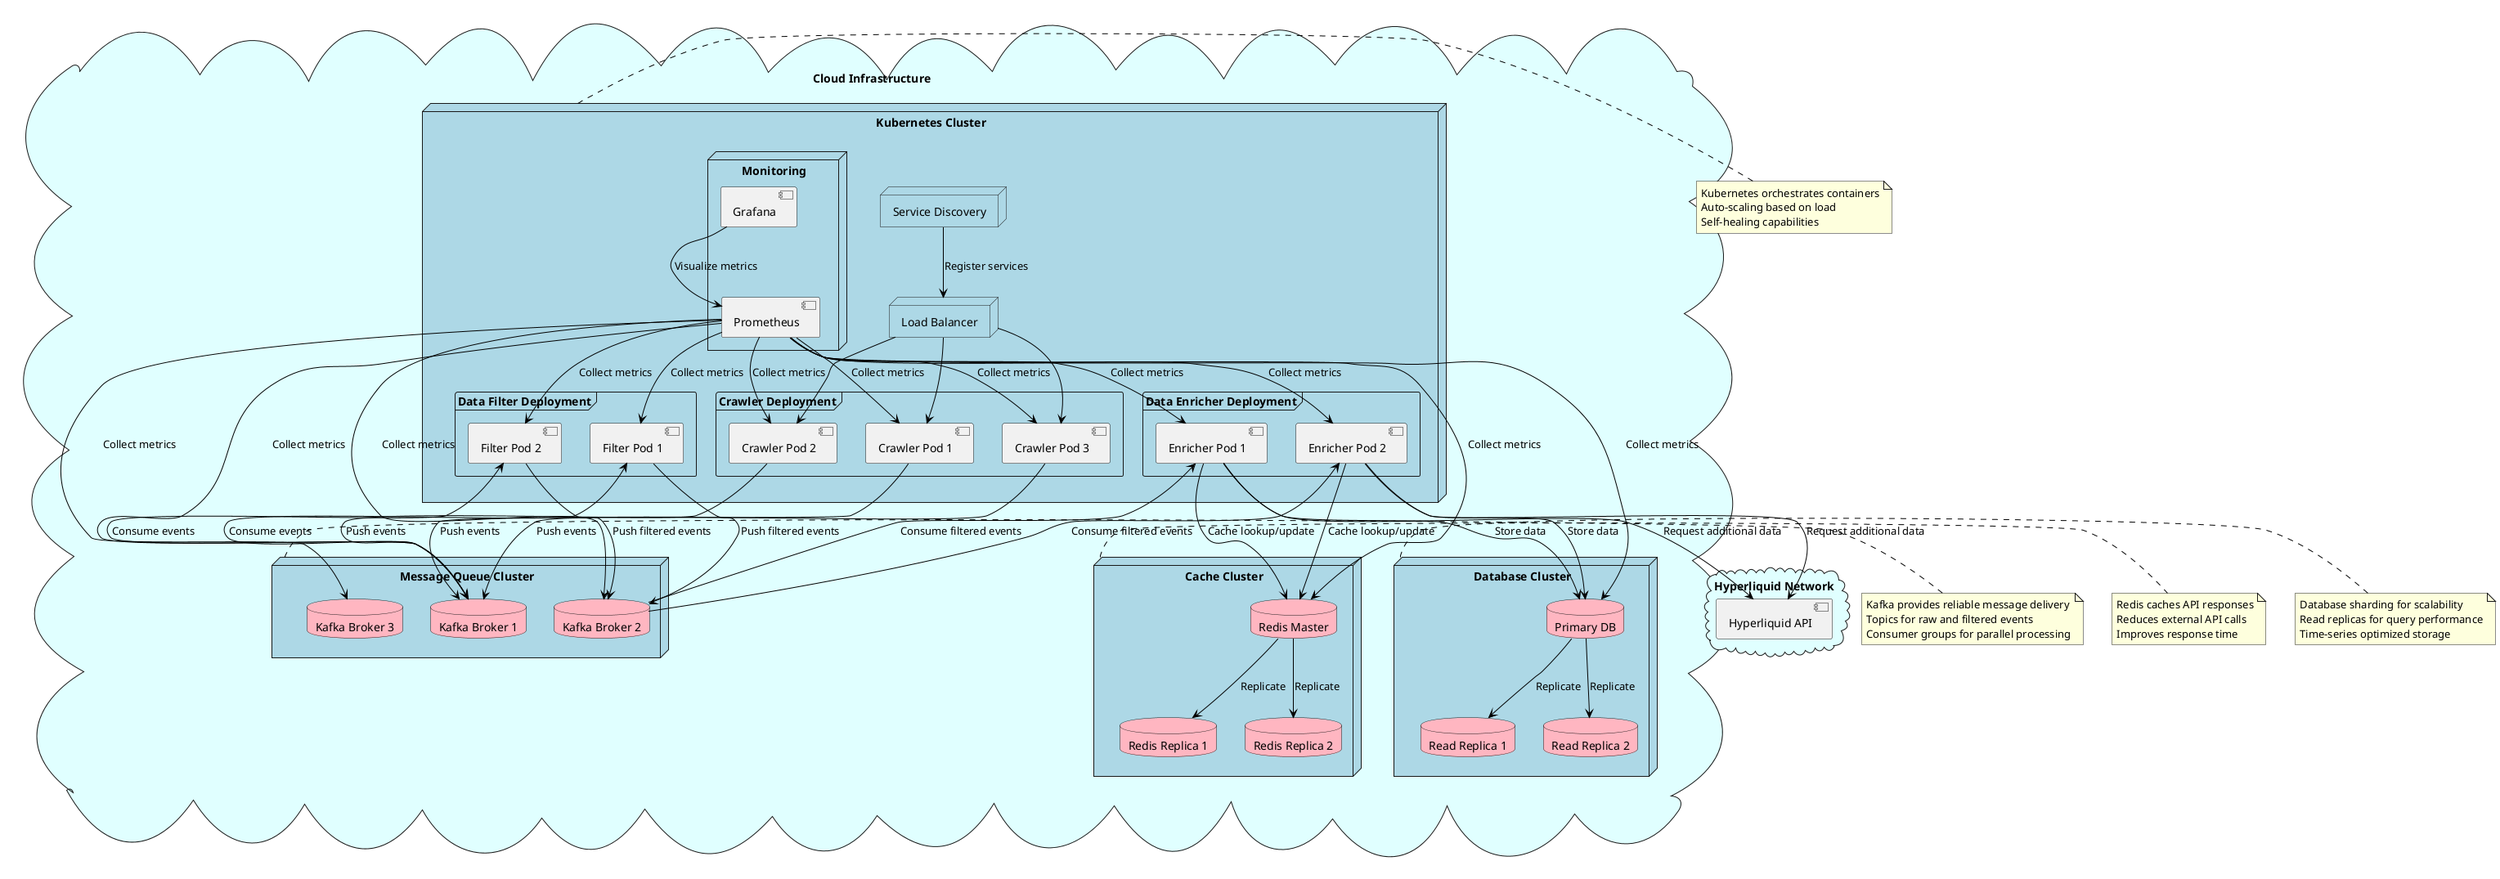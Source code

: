 @startuml Hyperliquid Event Crawl System - Deployment Diagram

' Style
skinparam {
    NodeBackgroundColor LightBlue
    DatabaseBackgroundColor LightPink
    CloudBackgroundColor LightCyan
    ArrowColor Black
    BorderColor Gray
}

' Cloud Infrastructure
cloud "Cloud Infrastructure" {
    node "Kubernetes Cluster" as K8s {
        frame "Crawler Deployment" {
            [Crawler Pod 1] as CP1
            [Crawler Pod 2] as CP2
            [Crawler Pod 3] as CP3
        }
        
        frame "Data Filter Deployment" {
            [Filter Pod 1] as FP1
            [Filter Pod 2] as FP2
        }
        
        frame "Data Enricher Deployment" {
            [Enricher Pod 1] as EP1
            [Enricher Pod 2] as EP2
        }
        
        node "Load Balancer" as LB
        
        node "Service Discovery" as SD
        
        node "Monitoring" {
            [Prometheus] as Prom
            [Grafana] as Graf
        }
    }
    
    node "Message Queue Cluster" as MQCluster {
        database "Kafka Broker 1" as KB1
        database "Kafka Broker 2" as KB2
        database "Kafka Broker 3" as KB3
    }
    
    node "Cache Cluster" as CacheCluster {
        database "Redis Master" as RM
        database "Redis Replica 1" as RR1
        database "Redis Replica 2" as RR2
    }
    
    node "Database Cluster" as DBCluster {
        database "Primary DB" as PDB
        database "Read Replica 1" as RDB1
        database "Read Replica 2" as RDB2
    }
}

' External Systems
cloud "Hyperliquid Network" {
    [Hyperliquid API] as API
}

' Connections
LB --> CP1
LB --> CP2
LB --> CP3

CP1 --> KB1 : "Push events"
CP2 --> KB1 : "Push events"
CP3 --> KB1 : "Push events"

KB1 --> FP1 : "Consume events"
KB1 --> FP2 : "Consume events"

FP1 --> KB2 : "Push filtered events"
FP2 --> KB2 : "Push filtered events"

KB2 --> EP1 : "Consume filtered events"
KB2 --> EP2 : "Consume filtered events"

EP1 --> RM : "Cache lookup/update"
EP2 --> RM : "Cache lookup/update"

EP1 --> PDB : "Store data"
EP2 --> PDB : "Store data"

EP1 --> API : "Request additional data"
EP2 --> API : "Request additional data"

PDB --> RDB1 : "Replicate"
PDB --> RDB2 : "Replicate"

RM --> RR1 : "Replicate"
RM --> RR2 : "Replicate"

SD --> LB : "Register services"

Prom --> CP1 : "Collect metrics"
Prom --> CP2 : "Collect metrics"
Prom --> CP3 : "Collect metrics"
Prom --> FP1 : "Collect metrics"
Prom --> FP2 : "Collect metrics"
Prom --> EP1 : "Collect metrics"
Prom --> EP2 : "Collect metrics"
Prom --> KB1 : "Collect metrics"
Prom --> KB2 : "Collect metrics"
Prom --> KB3 : "Collect metrics"
Prom --> PDB : "Collect metrics"
Prom --> RM : "Collect metrics"

Graf --> Prom : "Visualize metrics"

' Notes
note right of K8s
  Kubernetes orchestrates containers
  Auto-scaling based on load
  Self-healing capabilities
end note

note right of MQCluster
  Kafka provides reliable message delivery
  Topics for raw and filtered events
  Consumer groups for parallel processing
end note

note right of CacheCluster
  Redis caches API responses
  Reduces external API calls
  Improves response time
end note

note right of DBCluster
  Database sharding for scalability
  Read replicas for query performance
  Time-series optimized storage
end note

@enduml 